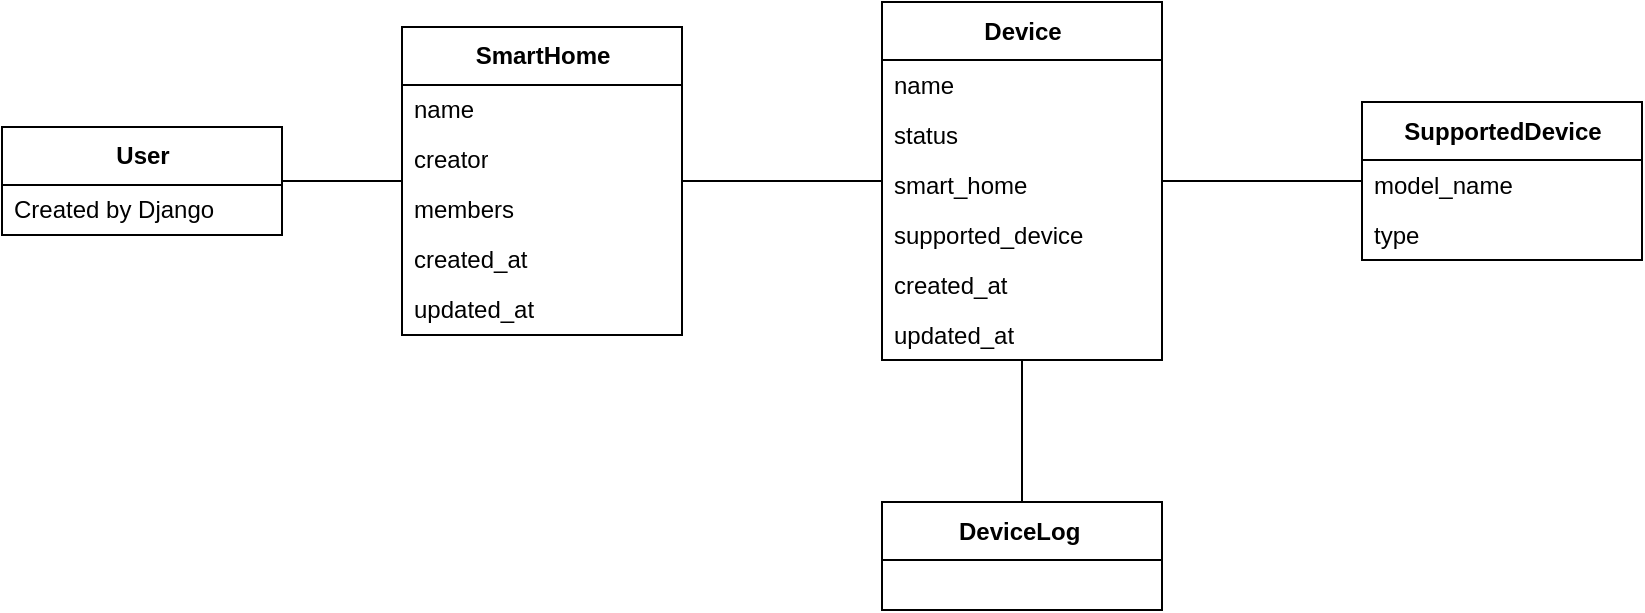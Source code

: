 <mxfile>
    <diagram id="LPxu8opnbpDsIdHZUwrW" name="Page-1">
        <mxGraphModel dx="1304" dy="511" grid="1" gridSize="10" guides="1" tooltips="1" connect="1" arrows="1" fold="1" page="1" pageScale="1" pageWidth="850" pageHeight="1100" math="0" shadow="0">
            <root>
                <mxCell id="0"/>
                <mxCell id="1" parent="0"/>
                <mxCell id="2" value="SmartHome" style="swimlane;fontStyle=1;align=center;verticalAlign=middle;childLayout=stackLayout;horizontal=1;startSize=29;horizontalStack=0;resizeParent=1;resizeParentMax=0;resizeLast=0;collapsible=0;marginBottom=0;html=1;" parent="1" vertex="1">
                    <mxGeometry x="200" y="42.5" width="140" height="154" as="geometry"/>
                </mxCell>
                <mxCell id="10" value="name" style="text;html=1;strokeColor=none;fillColor=none;align=left;verticalAlign=middle;spacingLeft=4;spacingRight=4;overflow=hidden;rotatable=0;points=[[0,0.5],[1,0.5]];portConstraint=eastwest;" parent="2" vertex="1">
                    <mxGeometry y="29" width="140" height="25" as="geometry"/>
                </mxCell>
                <mxCell id="4" value="creator" style="text;html=1;strokeColor=none;fillColor=none;align=left;verticalAlign=middle;spacingLeft=4;spacingRight=4;overflow=hidden;rotatable=0;points=[[0,0.5],[1,0.5]];portConstraint=eastwest;" parent="2" vertex="1">
                    <mxGeometry y="54" width="140" height="25" as="geometry"/>
                </mxCell>
                <mxCell id="7" value="members" style="text;html=1;strokeColor=none;fillColor=none;align=left;verticalAlign=middle;spacingLeft=4;spacingRight=4;overflow=hidden;rotatable=0;points=[[0,0.5],[1,0.5]];portConstraint=eastwest;" parent="2" vertex="1">
                    <mxGeometry y="79" width="140" height="25" as="geometry"/>
                </mxCell>
                <mxCell id="8" value="created_at" style="text;html=1;strokeColor=none;fillColor=none;align=left;verticalAlign=middle;spacingLeft=4;spacingRight=4;overflow=hidden;rotatable=0;points=[[0,0.5],[1,0.5]];portConstraint=eastwest;" parent="2" vertex="1">
                    <mxGeometry y="104" width="140" height="25" as="geometry"/>
                </mxCell>
                <mxCell id="9" value="updated_at" style="text;html=1;strokeColor=none;fillColor=none;align=left;verticalAlign=middle;spacingLeft=4;spacingRight=4;overflow=hidden;rotatable=0;points=[[0,0.5],[1,0.5]];portConstraint=eastwest;" parent="2" vertex="1">
                    <mxGeometry y="129" width="140" height="25" as="geometry"/>
                </mxCell>
                <mxCell id="28" value="Device" style="swimlane;fontStyle=1;align=center;verticalAlign=middle;childLayout=stackLayout;horizontal=1;startSize=29;horizontalStack=0;resizeParent=1;resizeParentMax=0;resizeLast=0;collapsible=0;marginBottom=0;html=1;" parent="1" vertex="1">
                    <mxGeometry x="440" y="30" width="140" height="179" as="geometry"/>
                </mxCell>
                <mxCell id="29" value="name" style="text;html=1;strokeColor=none;fillColor=none;align=left;verticalAlign=middle;spacingLeft=4;spacingRight=4;overflow=hidden;rotatable=0;points=[[0,0.5],[1,0.5]];portConstraint=eastwest;" parent="28" vertex="1">
                    <mxGeometry y="29" width="140" height="25" as="geometry"/>
                </mxCell>
                <mxCell id="30" value="status" style="text;html=1;strokeColor=none;fillColor=none;align=left;verticalAlign=middle;spacingLeft=4;spacingRight=4;overflow=hidden;rotatable=0;points=[[0,0.5],[1,0.5]];portConstraint=eastwest;" parent="28" vertex="1">
                    <mxGeometry y="54" width="140" height="25" as="geometry"/>
                </mxCell>
                <mxCell id="31" value="smart_home" style="text;html=1;strokeColor=none;fillColor=none;align=left;verticalAlign=middle;spacingLeft=4;spacingRight=4;overflow=hidden;rotatable=0;points=[[0,0.5],[1,0.5]];portConstraint=eastwest;" parent="28" vertex="1">
                    <mxGeometry y="79" width="140" height="25" as="geometry"/>
                </mxCell>
                <mxCell id="32" value="supported_device" style="text;html=1;strokeColor=none;fillColor=none;align=left;verticalAlign=middle;spacingLeft=4;spacingRight=4;overflow=hidden;rotatable=0;points=[[0,0.5],[1,0.5]];portConstraint=eastwest;" parent="28" vertex="1">
                    <mxGeometry y="104" width="140" height="25" as="geometry"/>
                </mxCell>
                <mxCell id="33" value="created_at" style="text;html=1;strokeColor=none;fillColor=none;align=left;verticalAlign=middle;spacingLeft=4;spacingRight=4;overflow=hidden;rotatable=0;points=[[0,0.5],[1,0.5]];portConstraint=eastwest;" parent="28" vertex="1">
                    <mxGeometry y="129" width="140" height="25" as="geometry"/>
                </mxCell>
                <mxCell id="34" value="updated_at" style="text;html=1;strokeColor=none;fillColor=none;align=left;verticalAlign=middle;spacingLeft=4;spacingRight=4;overflow=hidden;rotatable=0;points=[[0,0.5],[1,0.5]];portConstraint=eastwest;" parent="28" vertex="1">
                    <mxGeometry y="154" width="140" height="25" as="geometry"/>
                </mxCell>
                <mxCell id="35" value="" style="endArrow=none;html=1;" parent="1" source="2" target="28" edge="1">
                    <mxGeometry width="50" height="50" relative="1" as="geometry">
                        <mxPoint x="370" y="102.5" as="sourcePoint"/>
                        <mxPoint x="430" y="142.5" as="targetPoint"/>
                    </mxGeometry>
                </mxCell>
                <mxCell id="36" value="SupportedDevice" style="swimlane;fontStyle=1;align=center;verticalAlign=middle;childLayout=stackLayout;horizontal=1;startSize=29;horizontalStack=0;resizeParent=1;resizeParentMax=0;resizeLast=0;collapsible=0;marginBottom=0;html=1;" parent="1" vertex="1">
                    <mxGeometry x="680" y="80" width="140" height="79" as="geometry"/>
                </mxCell>
                <mxCell id="37" value="model_name" style="text;html=1;strokeColor=none;fillColor=none;align=left;verticalAlign=middle;spacingLeft=4;spacingRight=4;overflow=hidden;rotatable=0;points=[[0,0.5],[1,0.5]];portConstraint=eastwest;" parent="36" vertex="1">
                    <mxGeometry y="29" width="140" height="25" as="geometry"/>
                </mxCell>
                <mxCell id="38" value="type" style="text;html=1;strokeColor=none;fillColor=none;align=left;verticalAlign=middle;spacingLeft=4;spacingRight=4;overflow=hidden;rotatable=0;points=[[0,0.5],[1,0.5]];portConstraint=eastwest;" parent="36" vertex="1">
                    <mxGeometry y="54" width="140" height="25" as="geometry"/>
                </mxCell>
                <mxCell id="43" value="" style="endArrow=none;html=1;" parent="1" source="28" target="36" edge="1">
                    <mxGeometry width="50" height="50" relative="1" as="geometry">
                        <mxPoint x="640" y="272.5" as="sourcePoint"/>
                        <mxPoint x="690" y="222.5" as="targetPoint"/>
                    </mxGeometry>
                </mxCell>
                <mxCell id="44" value="User" style="swimlane;fontStyle=1;align=center;verticalAlign=middle;childLayout=stackLayout;horizontal=1;startSize=29;horizontalStack=0;resizeParent=1;resizeParentMax=0;resizeLast=0;collapsible=0;marginBottom=0;html=1;" parent="1" vertex="1">
                    <mxGeometry y="92.5" width="140" height="54" as="geometry"/>
                </mxCell>
                <mxCell id="49" value="Created by Django" style="text;html=1;strokeColor=none;fillColor=none;align=left;verticalAlign=middle;spacingLeft=4;spacingRight=4;overflow=hidden;rotatable=0;points=[[0,0.5],[1,0.5]];portConstraint=eastwest;" parent="44" vertex="1">
                    <mxGeometry y="29" width="140" height="25" as="geometry"/>
                </mxCell>
                <mxCell id="51" value="" style="endArrow=none;html=1;" parent="1" source="44" target="2" edge="1">
                    <mxGeometry width="50" height="50" relative="1" as="geometry">
                        <mxPoint x="60" y="380" as="sourcePoint"/>
                        <mxPoint x="110" y="330" as="targetPoint"/>
                    </mxGeometry>
                </mxCell>
                <mxCell id="52" value="DeviceLog&amp;nbsp;" style="swimlane;fontStyle=1;align=center;verticalAlign=middle;childLayout=stackLayout;horizontal=1;startSize=29;horizontalStack=0;resizeParent=1;resizeParentMax=0;resizeLast=0;collapsible=0;marginBottom=0;html=1;" vertex="1" parent="1">
                    <mxGeometry x="440" y="280" width="140" height="54" as="geometry"/>
                </mxCell>
                <mxCell id="57" style="text;html=1;strokeColor=none;fillColor=none;align=left;verticalAlign=middle;spacingLeft=4;spacingRight=4;overflow=hidden;rotatable=0;points=[[0,0.5],[1,0.5]];portConstraint=eastwest;" vertex="1" parent="52">
                    <mxGeometry y="29" width="140" height="25" as="geometry"/>
                </mxCell>
                <mxCell id="56" value="" style="endArrow=none;html=1;" edge="1" parent="1" source="52" target="28">
                    <mxGeometry width="50" height="50" relative="1" as="geometry">
                        <mxPoint x="390" y="340" as="sourcePoint"/>
                        <mxPoint x="440" y="290" as="targetPoint"/>
                    </mxGeometry>
                </mxCell>
            </root>
        </mxGraphModel>
    </diagram>
</mxfile>